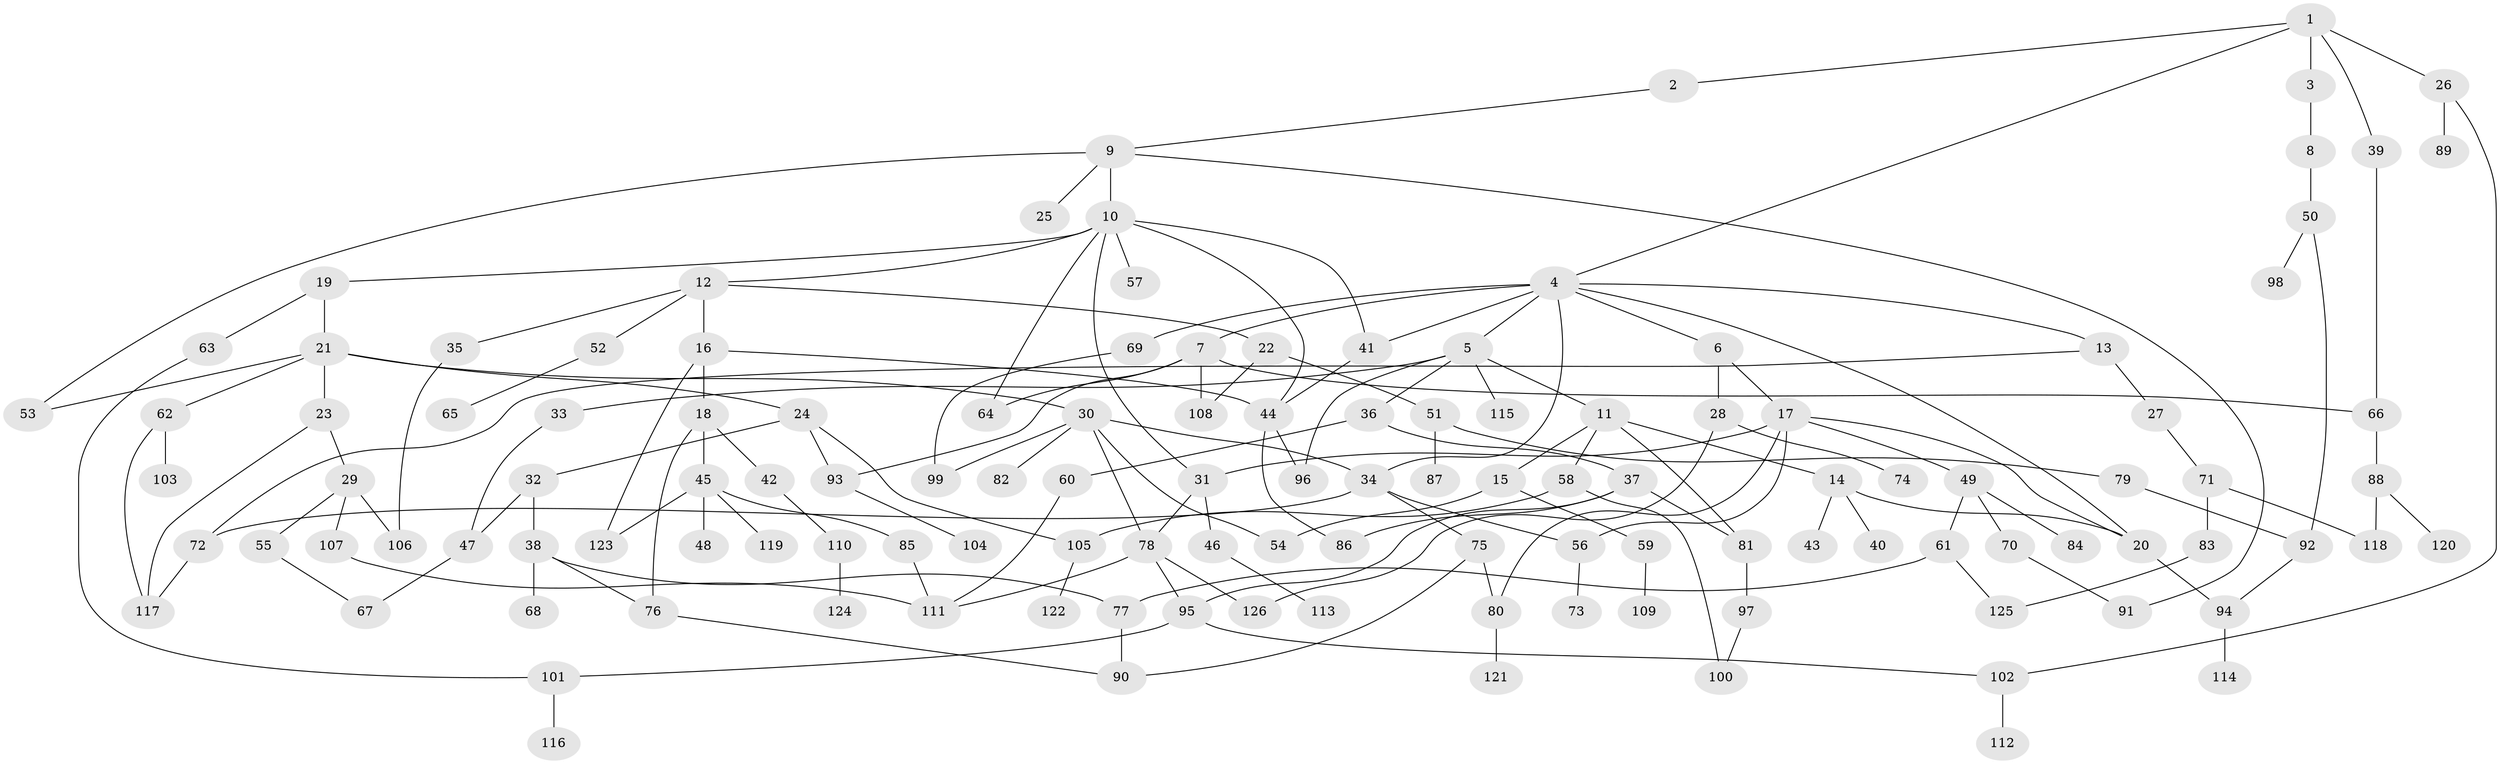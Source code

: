 // Generated by graph-tools (version 1.1) at 2025/10/02/27/25 16:10:54]
// undirected, 126 vertices, 170 edges
graph export_dot {
graph [start="1"]
  node [color=gray90,style=filled];
  1;
  2;
  3;
  4;
  5;
  6;
  7;
  8;
  9;
  10;
  11;
  12;
  13;
  14;
  15;
  16;
  17;
  18;
  19;
  20;
  21;
  22;
  23;
  24;
  25;
  26;
  27;
  28;
  29;
  30;
  31;
  32;
  33;
  34;
  35;
  36;
  37;
  38;
  39;
  40;
  41;
  42;
  43;
  44;
  45;
  46;
  47;
  48;
  49;
  50;
  51;
  52;
  53;
  54;
  55;
  56;
  57;
  58;
  59;
  60;
  61;
  62;
  63;
  64;
  65;
  66;
  67;
  68;
  69;
  70;
  71;
  72;
  73;
  74;
  75;
  76;
  77;
  78;
  79;
  80;
  81;
  82;
  83;
  84;
  85;
  86;
  87;
  88;
  89;
  90;
  91;
  92;
  93;
  94;
  95;
  96;
  97;
  98;
  99;
  100;
  101;
  102;
  103;
  104;
  105;
  106;
  107;
  108;
  109;
  110;
  111;
  112;
  113;
  114;
  115;
  116;
  117;
  118;
  119;
  120;
  121;
  122;
  123;
  124;
  125;
  126;
  1 -- 2;
  1 -- 3;
  1 -- 4;
  1 -- 26;
  1 -- 39;
  2 -- 9;
  3 -- 8;
  4 -- 5;
  4 -- 6;
  4 -- 7;
  4 -- 13;
  4 -- 20;
  4 -- 34;
  4 -- 41;
  4 -- 69;
  5 -- 11;
  5 -- 33;
  5 -- 36;
  5 -- 115;
  5 -- 96;
  6 -- 17;
  6 -- 28;
  7 -- 108;
  7 -- 66;
  7 -- 93;
  7 -- 64;
  8 -- 50;
  9 -- 10;
  9 -- 25;
  9 -- 53;
  9 -- 91;
  10 -- 12;
  10 -- 19;
  10 -- 31;
  10 -- 57;
  10 -- 64;
  10 -- 41;
  10 -- 44;
  11 -- 14;
  11 -- 15;
  11 -- 58;
  11 -- 81;
  12 -- 16;
  12 -- 22;
  12 -- 35;
  12 -- 52;
  13 -- 27;
  13 -- 72;
  14 -- 40;
  14 -- 43;
  14 -- 20;
  15 -- 59;
  15 -- 54;
  16 -- 18;
  16 -- 44;
  16 -- 123;
  17 -- 49;
  17 -- 80;
  17 -- 56;
  17 -- 20;
  17 -- 31;
  18 -- 42;
  18 -- 45;
  18 -- 76;
  19 -- 21;
  19 -- 63;
  20 -- 94;
  21 -- 23;
  21 -- 24;
  21 -- 30;
  21 -- 62;
  21 -- 53;
  22 -- 51;
  22 -- 108;
  23 -- 29;
  23 -- 117;
  24 -- 32;
  24 -- 93;
  24 -- 105;
  26 -- 89;
  26 -- 102;
  27 -- 71;
  28 -- 74;
  28 -- 126;
  29 -- 55;
  29 -- 107;
  29 -- 106;
  30 -- 54;
  30 -- 78;
  30 -- 82;
  30 -- 99;
  30 -- 34;
  31 -- 46;
  31 -- 78;
  32 -- 38;
  32 -- 47;
  33 -- 47;
  34 -- 56;
  34 -- 72;
  34 -- 75;
  35 -- 106;
  36 -- 37;
  36 -- 60;
  37 -- 81;
  37 -- 86;
  37 -- 95;
  38 -- 68;
  38 -- 77;
  38 -- 76;
  39 -- 66;
  41 -- 44;
  42 -- 110;
  44 -- 96;
  44 -- 86;
  45 -- 48;
  45 -- 85;
  45 -- 119;
  45 -- 123;
  46 -- 113;
  47 -- 67;
  49 -- 61;
  49 -- 70;
  49 -- 84;
  50 -- 92;
  50 -- 98;
  51 -- 79;
  51 -- 87;
  52 -- 65;
  55 -- 67;
  56 -- 73;
  58 -- 105;
  58 -- 100;
  59 -- 109;
  60 -- 111;
  61 -- 77;
  61 -- 125;
  62 -- 103;
  62 -- 117;
  63 -- 101;
  66 -- 88;
  69 -- 99;
  70 -- 91;
  71 -- 83;
  71 -- 118;
  72 -- 117;
  75 -- 80;
  75 -- 90;
  76 -- 90;
  77 -- 90;
  78 -- 111;
  78 -- 126;
  78 -- 95;
  79 -- 92;
  80 -- 121;
  81 -- 97;
  83 -- 125;
  85 -- 111;
  88 -- 118;
  88 -- 120;
  92 -- 94;
  93 -- 104;
  94 -- 114;
  95 -- 101;
  95 -- 102;
  97 -- 100;
  101 -- 116;
  102 -- 112;
  105 -- 122;
  107 -- 111;
  110 -- 124;
}
